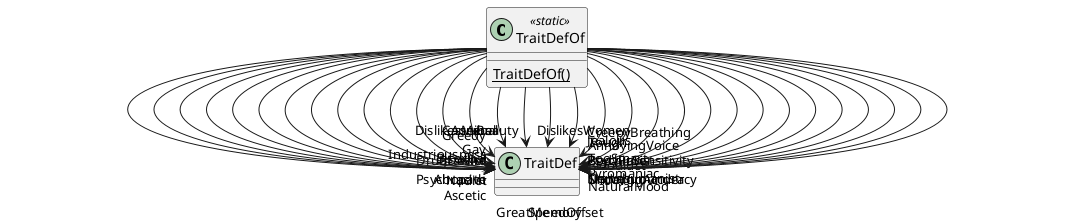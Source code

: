 @startuml
class TraitDefOf <<static>> {
    {static} TraitDefOf()
}
TraitDefOf --> "Nudist" TraitDef
TraitDefOf --> "Brawler" TraitDef
TraitDefOf --> "Abrasive" TraitDef
TraitDefOf --> "DrugDesire" TraitDef
TraitDefOf --> "Cannibal" TraitDef
TraitDefOf --> "Ascetic" TraitDef
TraitDefOf --> "Psychopath" TraitDef
TraitDefOf --> "Greedy" TraitDef
TraitDefOf --> "Kind" TraitDef
TraitDefOf --> "Gay" TraitDef
TraitDefOf --> "Bisexual" TraitDef
TraitDefOf --> "Asexual" TraitDef
TraitDefOf --> "Industriousness" TraitDef
TraitDefOf --> "Beauty" TraitDef
TraitDefOf --> "DislikesMen" TraitDef
TraitDefOf --> "DislikesWomen" TraitDef
TraitDefOf --> "AnnoyingVoice" TraitDef
TraitDefOf --> "CreepyBreathing" TraitDef
TraitDefOf --> "Bloodlust" TraitDef
TraitDefOf --> "Pyromaniac" TraitDef
TraitDefOf --> "Nerves" TraitDef
TraitDefOf --> "TooSmart" TraitDef
TraitDefOf --> "Transhumanist" TraitDef
TraitDefOf --> "BodyPurist" TraitDef
TraitDefOf --> "NaturalMood" TraitDef
TraitDefOf --> "PsychicSensitivity" TraitDef
TraitDefOf --> "Undergrounder" TraitDef
TraitDefOf --> "GreatMemory" TraitDef
TraitDefOf --> "Tough" TraitDef
TraitDefOf --> "SpeedOffset" TraitDef
TraitDefOf --> "ShootingAccuracy" TraitDef
TraitDefOf --> "Jealous" TraitDef
@enduml
